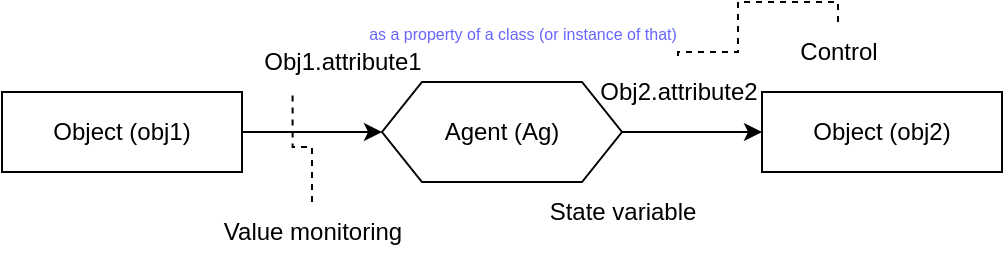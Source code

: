 <mxfile version="24.6.4" type="device">
  <diagram name="Page-1" id="ltkKClnf7Rxp-CZkelTU">
    <mxGraphModel dx="1434" dy="809" grid="1" gridSize="10" guides="1" tooltips="1" connect="1" arrows="1" fold="1" page="1" pageScale="1" pageWidth="850" pageHeight="1100" math="0" shadow="0">
      <root>
        <mxCell id="0" />
        <mxCell id="1" parent="0" />
        <mxCell id="LJZP8v-HVktQbMUu0NrP-1" value="" style="edgeStyle=orthogonalEdgeStyle;rounded=0;orthogonalLoop=1;jettySize=auto;html=1;" edge="1" parent="1" source="LJZP8v-HVktQbMUu0NrP-2" target="LJZP8v-HVktQbMUu0NrP-5">
          <mxGeometry relative="1" as="geometry" />
        </mxCell>
        <mxCell id="LJZP8v-HVktQbMUu0NrP-2" value="Agent (Ag)" style="shape=hexagon;perimeter=hexagonPerimeter2;whiteSpace=wrap;html=1;fixedSize=1;" vertex="1" parent="1">
          <mxGeometry x="370" y="70" width="120" height="50" as="geometry" />
        </mxCell>
        <mxCell id="LJZP8v-HVktQbMUu0NrP-3" value="" style="edgeStyle=orthogonalEdgeStyle;rounded=0;orthogonalLoop=1;jettySize=auto;html=1;" edge="1" parent="1" source="LJZP8v-HVktQbMUu0NrP-4" target="LJZP8v-HVktQbMUu0NrP-2">
          <mxGeometry relative="1" as="geometry" />
        </mxCell>
        <mxCell id="LJZP8v-HVktQbMUu0NrP-4" value="Object (obj1)" style="rounded=0;whiteSpace=wrap;html=1;" vertex="1" parent="1">
          <mxGeometry x="180" y="75" width="120" height="40" as="geometry" />
        </mxCell>
        <mxCell id="LJZP8v-HVktQbMUu0NrP-5" value="Object (obj2)" style="rounded=0;whiteSpace=wrap;html=1;" vertex="1" parent="1">
          <mxGeometry x="560" y="75" width="120" height="40" as="geometry" />
        </mxCell>
        <mxCell id="LJZP8v-HVktQbMUu0NrP-6" value="State variable" style="text;html=1;align=center;verticalAlign=middle;resizable=0;points=[];autosize=1;strokeColor=none;fillColor=none;" vertex="1" parent="1">
          <mxGeometry x="440" y="120" width="100" height="30" as="geometry" />
        </mxCell>
        <mxCell id="LJZP8v-HVktQbMUu0NrP-7" value="Obj1.attribute1" style="text;html=1;align=center;verticalAlign=middle;resizable=0;points=[];autosize=1;strokeColor=none;fillColor=none;" vertex="1" parent="1">
          <mxGeometry x="300" y="45" width="100" height="30" as="geometry" />
        </mxCell>
        <mxCell id="LJZP8v-HVktQbMUu0NrP-8" value="&lt;font style=&quot;font-size: 8px;&quot;&gt;as a property of a class (or instance of that)&lt;/font&gt;" style="text;html=1;align=center;verticalAlign=middle;resizable=0;points=[];autosize=1;strokeColor=none;fillColor=none;fontColor=#6666FF;" vertex="1" parent="1">
          <mxGeometry x="350" y="30" width="180" height="30" as="geometry" />
        </mxCell>
        <mxCell id="LJZP8v-HVktQbMUu0NrP-9" style="edgeStyle=orthogonalEdgeStyle;rounded=0;orthogonalLoop=1;jettySize=auto;html=1;dashed=1;endArrow=none;endFill=0;entryX=0.253;entryY=1.022;entryDx=0;entryDy=0;entryPerimeter=0;" edge="1" parent="1" source="LJZP8v-HVktQbMUu0NrP-10" target="LJZP8v-HVktQbMUu0NrP-7">
          <mxGeometry relative="1" as="geometry" />
        </mxCell>
        <mxCell id="LJZP8v-HVktQbMUu0NrP-10" value="Value monitoring" style="text;html=1;align=center;verticalAlign=middle;resizable=0;points=[];autosize=1;strokeColor=none;fillColor=none;" vertex="1" parent="1">
          <mxGeometry x="280" y="130" width="110" height="30" as="geometry" />
        </mxCell>
        <mxCell id="LJZP8v-HVktQbMUu0NrP-11" value="Obj2.attribute2" style="text;html=1;align=center;verticalAlign=middle;resizable=0;points=[];autosize=1;strokeColor=none;fillColor=none;" vertex="1" parent="1">
          <mxGeometry x="468" y="60" width="100" height="30" as="geometry" />
        </mxCell>
        <mxCell id="LJZP8v-HVktQbMUu0NrP-12" style="edgeStyle=orthogonalEdgeStyle;rounded=0;orthogonalLoop=1;jettySize=auto;html=1;dashed=1;endArrow=none;endFill=0;" edge="1" parent="1" source="LJZP8v-HVktQbMUu0NrP-13" target="LJZP8v-HVktQbMUu0NrP-11">
          <mxGeometry relative="1" as="geometry">
            <Array as="points">
              <mxPoint x="598" y="30" />
              <mxPoint x="548" y="30" />
              <mxPoint x="548" y="55" />
              <mxPoint x="518" y="55" />
            </Array>
          </mxGeometry>
        </mxCell>
        <mxCell id="LJZP8v-HVktQbMUu0NrP-13" value="Control" style="text;html=1;align=center;verticalAlign=middle;resizable=0;points=[];autosize=1;strokeColor=none;fillColor=none;" vertex="1" parent="1">
          <mxGeometry x="568" y="40" width="60" height="30" as="geometry" />
        </mxCell>
      </root>
    </mxGraphModel>
  </diagram>
</mxfile>
